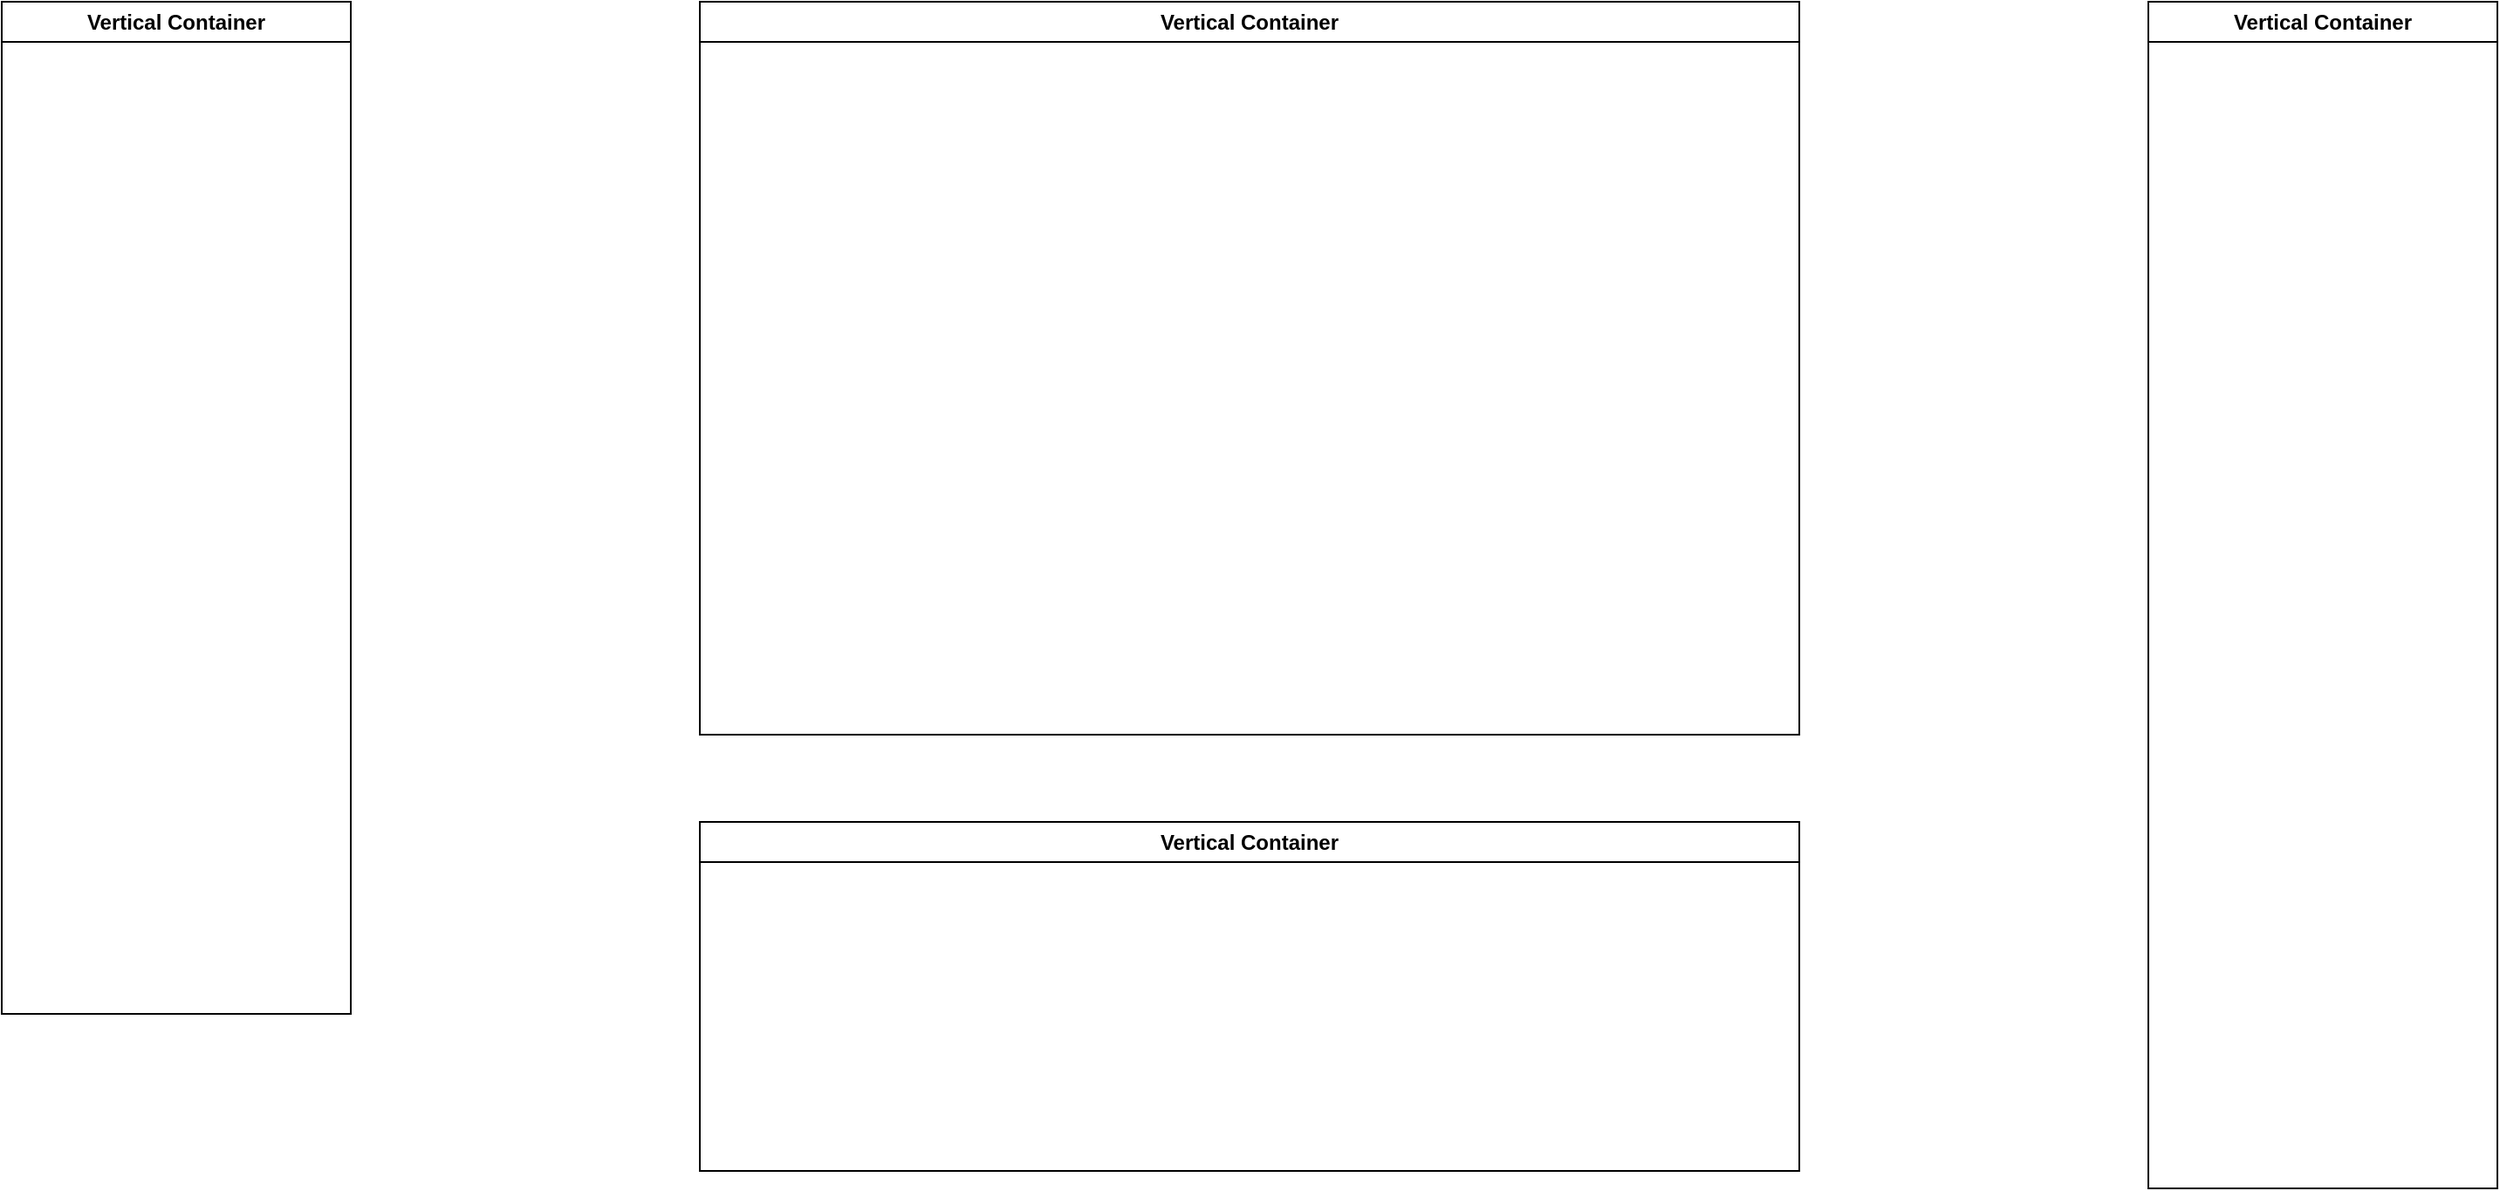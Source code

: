 <mxfile version="21.6.9" type="github">
  <diagram name="Page-1" id="74b105a0-9070-1c63-61bc-23e55f88626e">
    <mxGraphModel dx="1467" dy="743" grid="1" gridSize="10" guides="1" tooltips="1" connect="1" arrows="1" fold="1" page="1" pageScale="1.5" pageWidth="1169" pageHeight="826" background="none" math="0" shadow="0">
      <root>
        <mxCell id="0" style=";html=1;" />
        <mxCell id="1" style=";html=1;" parent="0" />
        <mxCell id="I15e-faz3z55aXCzLAU_-1" value="Vertical Container" style="swimlane;whiteSpace=wrap;html=1;" vertex="1" parent="1">
          <mxGeometry x="290" y="320" width="200" height="580" as="geometry" />
        </mxCell>
        <mxCell id="I15e-faz3z55aXCzLAU_-2" value="Vertical Container" style="swimlane;whiteSpace=wrap;html=1;" vertex="1" parent="1">
          <mxGeometry x="690" y="320" width="630" height="420" as="geometry" />
        </mxCell>
        <mxCell id="I15e-faz3z55aXCzLAU_-3" value="Vertical Container" style="swimlane;whiteSpace=wrap;html=1;" vertex="1" parent="1">
          <mxGeometry x="690" y="790" width="630" height="200" as="geometry" />
        </mxCell>
        <mxCell id="I15e-faz3z55aXCzLAU_-4" value="Vertical Container" style="swimlane;whiteSpace=wrap;html=1;" vertex="1" parent="1">
          <mxGeometry x="1520" y="320" width="200" height="680" as="geometry" />
        </mxCell>
      </root>
    </mxGraphModel>
  </diagram>
</mxfile>
